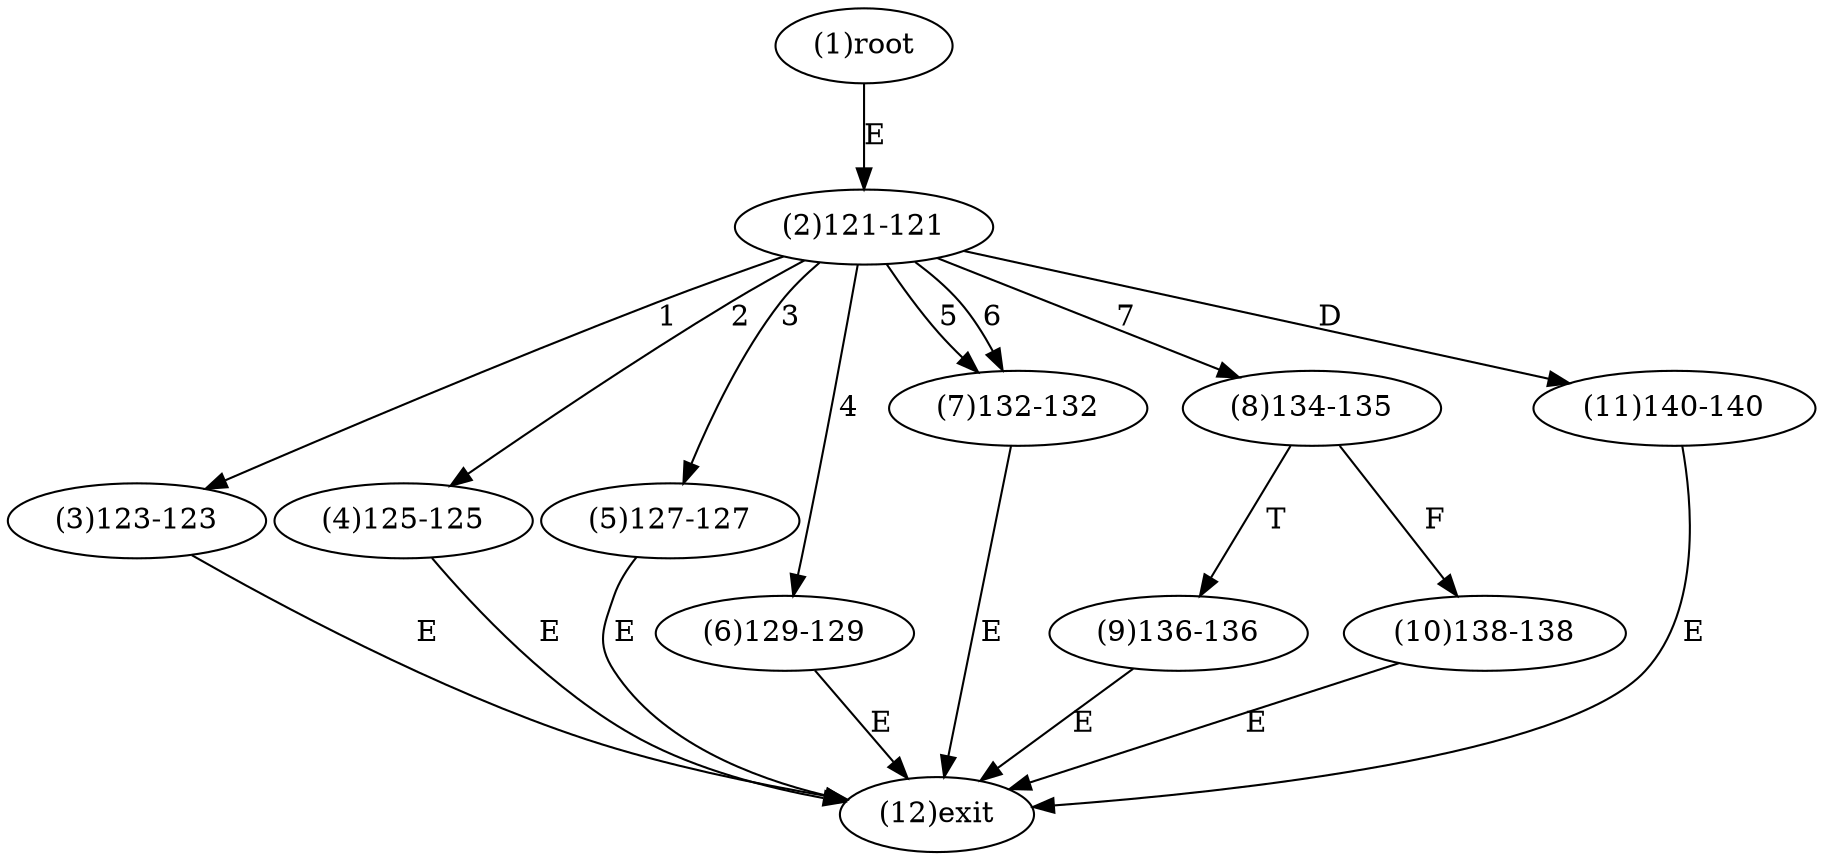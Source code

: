 digraph "" { 
1[ label="(1)root"];
2[ label="(2)121-121"];
3[ label="(3)123-123"];
4[ label="(4)125-125"];
5[ label="(5)127-127"];
6[ label="(6)129-129"];
7[ label="(7)132-132"];
8[ label="(8)134-135"];
9[ label="(9)136-136"];
10[ label="(10)138-138"];
11[ label="(11)140-140"];
12[ label="(12)exit"];
1->2[ label="E"];
2->3[ label="1"];
2->4[ label="2"];
2->5[ label="3"];
2->6[ label="4"];
2->7[ label="5"];
2->7[ label="6"];
2->8[ label="7"];
2->11[ label="D"];
3->12[ label="E"];
4->12[ label="E"];
5->12[ label="E"];
6->12[ label="E"];
7->12[ label="E"];
8->10[ label="F"];
8->9[ label="T"];
9->12[ label="E"];
10->12[ label="E"];
11->12[ label="E"];
}